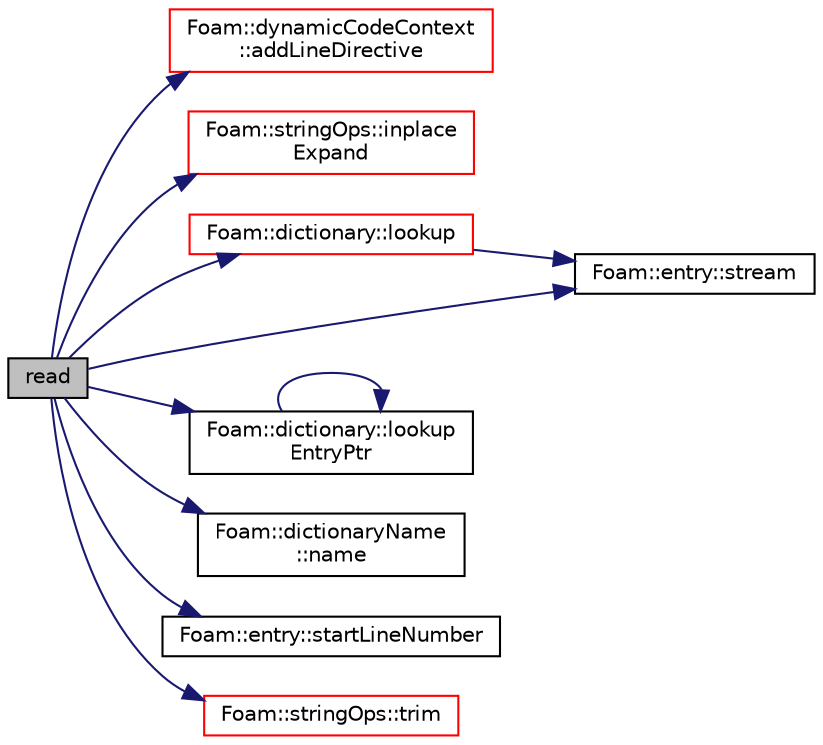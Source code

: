 digraph "read"
{
  bgcolor="transparent";
  edge [fontname="Helvetica",fontsize="10",labelfontname="Helvetica",labelfontsize="10"];
  node [fontname="Helvetica",fontsize="10",shape=record];
  rankdir="LR";
  Node1 [label="read",height=0.2,width=0.4,color="black", fillcolor="grey75", style="filled", fontcolor="black"];
  Node1 -> Node2 [color="midnightblue",fontsize="10",style="solid",fontname="Helvetica"];
  Node2 [label="Foam::dynamicCodeContext\l::addLineDirective",height=0.2,width=0.4,color="red",URL="$a00605.html#aa9d5cadb0154391add50c7a3a6708204",tooltip="Helper: add #line directive. "];
  Node1 -> Node3 [color="midnightblue",fontsize="10",style="solid",fontname="Helvetica"];
  Node3 [label="Foam::stringOps::inplace\lExpand",height=0.2,width=0.4,color="red",URL="$a11069.html#a7020c3fef9cbe17ac1fcdaaa81fe1076",tooltip="Inplace expand occurences of variables according to the mapping. "];
  Node1 -> Node4 [color="midnightblue",fontsize="10",style="solid",fontname="Helvetica"];
  Node4 [label="Foam::dictionary::lookup",height=0.2,width=0.4,color="red",URL="$a00530.html#a8baab402d653d6e789f67c57e23a5b59",tooltip="Find and return an entry data stream. "];
  Node4 -> Node5 [color="midnightblue",fontsize="10",style="solid",fontname="Helvetica"];
  Node5 [label="Foam::entry::stream",height=0.2,width=0.4,color="black",URL="$a00669.html#ad20f888e6dd30f28244402cbea8e08eb",tooltip="Return token stream if this entry is a primitive entry. "];
  Node1 -> Node6 [color="midnightblue",fontsize="10",style="solid",fontname="Helvetica"];
  Node6 [label="Foam::dictionary::lookup\lEntryPtr",height=0.2,width=0.4,color="black",URL="$a00530.html#af48f6ad1b2ee35b38a6f7994d806d195",tooltip="Find and return an entry data stream pointer if present. "];
  Node6 -> Node6 [color="midnightblue",fontsize="10",style="solid",fontname="Helvetica"];
  Node1 -> Node7 [color="midnightblue",fontsize="10",style="solid",fontname="Helvetica"];
  Node7 [label="Foam::dictionaryName\l::name",height=0.2,width=0.4,color="black",URL="$a00533.html#acd3da3556711337d571c60cf9ffb91cc",tooltip="Return the dictionary name. "];
  Node1 -> Node8 [color="midnightblue",fontsize="10",style="solid",fontname="Helvetica"];
  Node8 [label="Foam::entry::startLineNumber",height=0.2,width=0.4,color="black",URL="$a00669.html#ad6c41b7d8f3d3594031990b418f9d386",tooltip="Return line number of first token in dictionary. "];
  Node1 -> Node5 [color="midnightblue",fontsize="10",style="solid",fontname="Helvetica"];
  Node1 -> Node9 [color="midnightblue",fontsize="10",style="solid",fontname="Helvetica"];
  Node9 [label="Foam::stringOps::trim",height=0.2,width=0.4,color="red",URL="$a11069.html#a49e4bf4709b221cc53a2a86f484d5a87",tooltip="Return string trimmed of leading and trailing whitespace. "];
}
